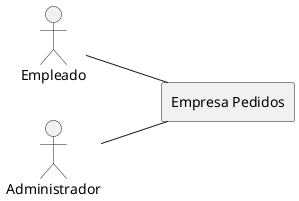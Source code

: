 @startuml
left to right direction
actor "Empleado" as emp
actor "Administrador" as adm
rectangle "Empresa Pedidos" as EmpresaPedidos {
}
emp -- EmpresaPedidos
adm -- EmpresaPedidos
@enduml